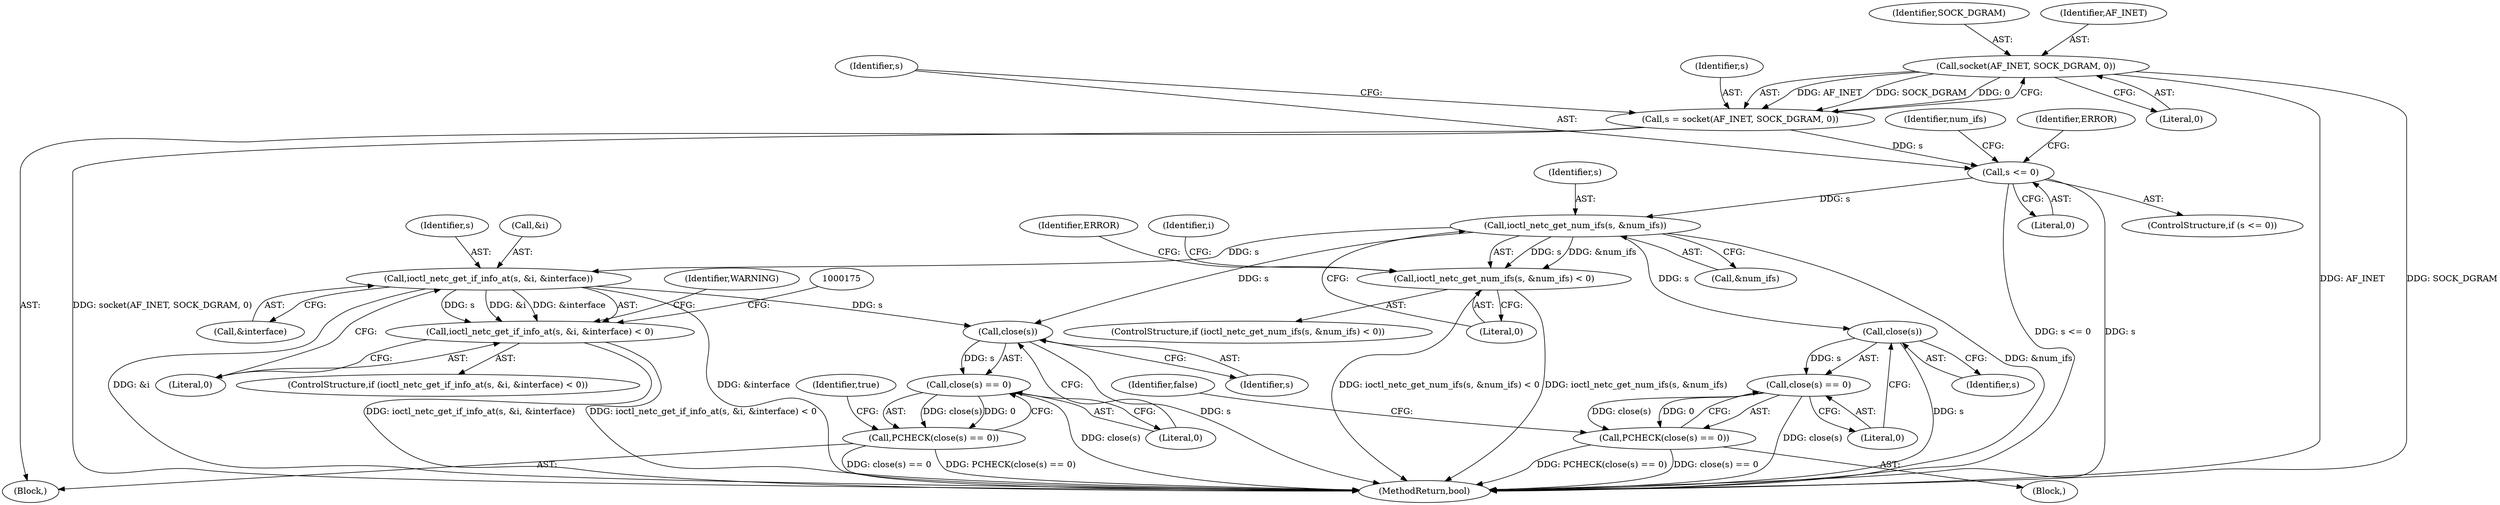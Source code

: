 digraph "1_Chrome_f7b2214a08547e0d28b1a2fef3c19ee0f9febd19@API" {
"1000107" [label="(Call,socket(AF_INET, SOCK_DGRAM, 0))"];
"1000105" [label="(Call,s = socket(AF_INET, SOCK_DGRAM, 0))"];
"1000112" [label="(Call,s <= 0)"];
"1000128" [label="(Call,ioctl_netc_get_num_ifs(s, &num_ifs))"];
"1000127" [label="(Call,ioctl_netc_get_num_ifs(s, &num_ifs) < 0)"];
"1000140" [label="(Call,close(s))"];
"1000139" [label="(Call,close(s) == 0)"];
"1000138" [label="(Call,PCHECK(close(s) == 0))"];
"1000159" [label="(Call,ioctl_netc_get_if_info_at(s, &i, &interface))"];
"1000158" [label="(Call,ioctl_netc_get_if_info_at(s, &i, &interface) < 0)"];
"1000245" [label="(Call,close(s))"];
"1000244" [label="(Call,close(s) == 0)"];
"1000243" [label="(Call,PCHECK(close(s) == 0))"];
"1000110" [label="(Literal,0)"];
"1000159" [label="(Call,ioctl_netc_get_if_info_at(s, &i, &interface))"];
"1000128" [label="(Call,ioctl_netc_get_num_ifs(s, &num_ifs))"];
"1000246" [label="(Identifier,s)"];
"1000250" [label="(MethodReturn,bool)"];
"1000113" [label="(Identifier,s)"];
"1000158" [label="(Call,ioctl_netc_get_if_info_at(s, &i, &interface) < 0)"];
"1000142" [label="(Literal,0)"];
"1000112" [label="(Call,s <= 0)"];
"1000169" [label="(Identifier,WARNING)"];
"1000107" [label="(Call,socket(AF_INET, SOCK_DGRAM, 0))"];
"1000163" [label="(Call,&interface)"];
"1000106" [label="(Identifier,s)"];
"1000247" [label="(Literal,0)"];
"1000124" [label="(Identifier,num_ifs)"];
"1000130" [label="(Call,&num_ifs)"];
"1000133" [label="(Block,)"];
"1000126" [label="(ControlStructure,if (ioctl_netc_get_num_ifs(s, &num_ifs) < 0))"];
"1000109" [label="(Identifier,SOCK_DGRAM)"];
"1000118" [label="(Identifier,ERROR)"];
"1000160" [label="(Identifier,s)"];
"1000132" [label="(Literal,0)"];
"1000127" [label="(Call,ioctl_netc_get_num_ifs(s, &num_ifs) < 0)"];
"1000161" [label="(Call,&i)"];
"1000141" [label="(Identifier,s)"];
"1000111" [label="(ControlStructure,if (s <= 0))"];
"1000157" [label="(ControlStructure,if (ioctl_netc_get_if_info_at(s, &i, &interface) < 0))"];
"1000139" [label="(Call,close(s) == 0)"];
"1000140" [label="(Call,close(s))"];
"1000165" [label="(Literal,0)"];
"1000105" [label="(Call,s = socket(AF_INET, SOCK_DGRAM, 0))"];
"1000136" [label="(Identifier,ERROR)"];
"1000244" [label="(Call,close(s) == 0)"];
"1000249" [label="(Identifier,true)"];
"1000245" [label="(Call,close(s))"];
"1000129" [label="(Identifier,s)"];
"1000103" [label="(Block,)"];
"1000144" [label="(Identifier,false)"];
"1000114" [label="(Literal,0)"];
"1000108" [label="(Identifier,AF_INET)"];
"1000243" [label="(Call,PCHECK(close(s) == 0))"];
"1000148" [label="(Identifier,i)"];
"1000138" [label="(Call,PCHECK(close(s) == 0))"];
"1000107" -> "1000105"  [label="AST: "];
"1000107" -> "1000110"  [label="CFG: "];
"1000108" -> "1000107"  [label="AST: "];
"1000109" -> "1000107"  [label="AST: "];
"1000110" -> "1000107"  [label="AST: "];
"1000105" -> "1000107"  [label="CFG: "];
"1000107" -> "1000250"  [label="DDG: AF_INET"];
"1000107" -> "1000250"  [label="DDG: SOCK_DGRAM"];
"1000107" -> "1000105"  [label="DDG: AF_INET"];
"1000107" -> "1000105"  [label="DDG: SOCK_DGRAM"];
"1000107" -> "1000105"  [label="DDG: 0"];
"1000105" -> "1000103"  [label="AST: "];
"1000106" -> "1000105"  [label="AST: "];
"1000113" -> "1000105"  [label="CFG: "];
"1000105" -> "1000250"  [label="DDG: socket(AF_INET, SOCK_DGRAM, 0)"];
"1000105" -> "1000112"  [label="DDG: s"];
"1000112" -> "1000111"  [label="AST: "];
"1000112" -> "1000114"  [label="CFG: "];
"1000113" -> "1000112"  [label="AST: "];
"1000114" -> "1000112"  [label="AST: "];
"1000118" -> "1000112"  [label="CFG: "];
"1000124" -> "1000112"  [label="CFG: "];
"1000112" -> "1000250"  [label="DDG: s <= 0"];
"1000112" -> "1000250"  [label="DDG: s"];
"1000112" -> "1000128"  [label="DDG: s"];
"1000128" -> "1000127"  [label="AST: "];
"1000128" -> "1000130"  [label="CFG: "];
"1000129" -> "1000128"  [label="AST: "];
"1000130" -> "1000128"  [label="AST: "];
"1000132" -> "1000128"  [label="CFG: "];
"1000128" -> "1000250"  [label="DDG: &num_ifs"];
"1000128" -> "1000127"  [label="DDG: s"];
"1000128" -> "1000127"  [label="DDG: &num_ifs"];
"1000128" -> "1000140"  [label="DDG: s"];
"1000128" -> "1000159"  [label="DDG: s"];
"1000128" -> "1000245"  [label="DDG: s"];
"1000127" -> "1000126"  [label="AST: "];
"1000127" -> "1000132"  [label="CFG: "];
"1000132" -> "1000127"  [label="AST: "];
"1000136" -> "1000127"  [label="CFG: "];
"1000148" -> "1000127"  [label="CFG: "];
"1000127" -> "1000250"  [label="DDG: ioctl_netc_get_num_ifs(s, &num_ifs) < 0"];
"1000127" -> "1000250"  [label="DDG: ioctl_netc_get_num_ifs(s, &num_ifs)"];
"1000140" -> "1000139"  [label="AST: "];
"1000140" -> "1000141"  [label="CFG: "];
"1000141" -> "1000140"  [label="AST: "];
"1000142" -> "1000140"  [label="CFG: "];
"1000140" -> "1000250"  [label="DDG: s"];
"1000140" -> "1000139"  [label="DDG: s"];
"1000139" -> "1000138"  [label="AST: "];
"1000139" -> "1000142"  [label="CFG: "];
"1000142" -> "1000139"  [label="AST: "];
"1000138" -> "1000139"  [label="CFG: "];
"1000139" -> "1000250"  [label="DDG: close(s)"];
"1000139" -> "1000138"  [label="DDG: close(s)"];
"1000139" -> "1000138"  [label="DDG: 0"];
"1000138" -> "1000133"  [label="AST: "];
"1000144" -> "1000138"  [label="CFG: "];
"1000138" -> "1000250"  [label="DDG: close(s) == 0"];
"1000138" -> "1000250"  [label="DDG: PCHECK(close(s) == 0)"];
"1000159" -> "1000158"  [label="AST: "];
"1000159" -> "1000163"  [label="CFG: "];
"1000160" -> "1000159"  [label="AST: "];
"1000161" -> "1000159"  [label="AST: "];
"1000163" -> "1000159"  [label="AST: "];
"1000165" -> "1000159"  [label="CFG: "];
"1000159" -> "1000250"  [label="DDG: &interface"];
"1000159" -> "1000250"  [label="DDG: &i"];
"1000159" -> "1000158"  [label="DDG: s"];
"1000159" -> "1000158"  [label="DDG: &i"];
"1000159" -> "1000158"  [label="DDG: &interface"];
"1000159" -> "1000245"  [label="DDG: s"];
"1000158" -> "1000157"  [label="AST: "];
"1000158" -> "1000165"  [label="CFG: "];
"1000165" -> "1000158"  [label="AST: "];
"1000169" -> "1000158"  [label="CFG: "];
"1000175" -> "1000158"  [label="CFG: "];
"1000158" -> "1000250"  [label="DDG: ioctl_netc_get_if_info_at(s, &i, &interface)"];
"1000158" -> "1000250"  [label="DDG: ioctl_netc_get_if_info_at(s, &i, &interface) < 0"];
"1000245" -> "1000244"  [label="AST: "];
"1000245" -> "1000246"  [label="CFG: "];
"1000246" -> "1000245"  [label="AST: "];
"1000247" -> "1000245"  [label="CFG: "];
"1000245" -> "1000250"  [label="DDG: s"];
"1000245" -> "1000244"  [label="DDG: s"];
"1000244" -> "1000243"  [label="AST: "];
"1000244" -> "1000247"  [label="CFG: "];
"1000247" -> "1000244"  [label="AST: "];
"1000243" -> "1000244"  [label="CFG: "];
"1000244" -> "1000250"  [label="DDG: close(s)"];
"1000244" -> "1000243"  [label="DDG: close(s)"];
"1000244" -> "1000243"  [label="DDG: 0"];
"1000243" -> "1000103"  [label="AST: "];
"1000249" -> "1000243"  [label="CFG: "];
"1000243" -> "1000250"  [label="DDG: close(s) == 0"];
"1000243" -> "1000250"  [label="DDG: PCHECK(close(s) == 0)"];
}
